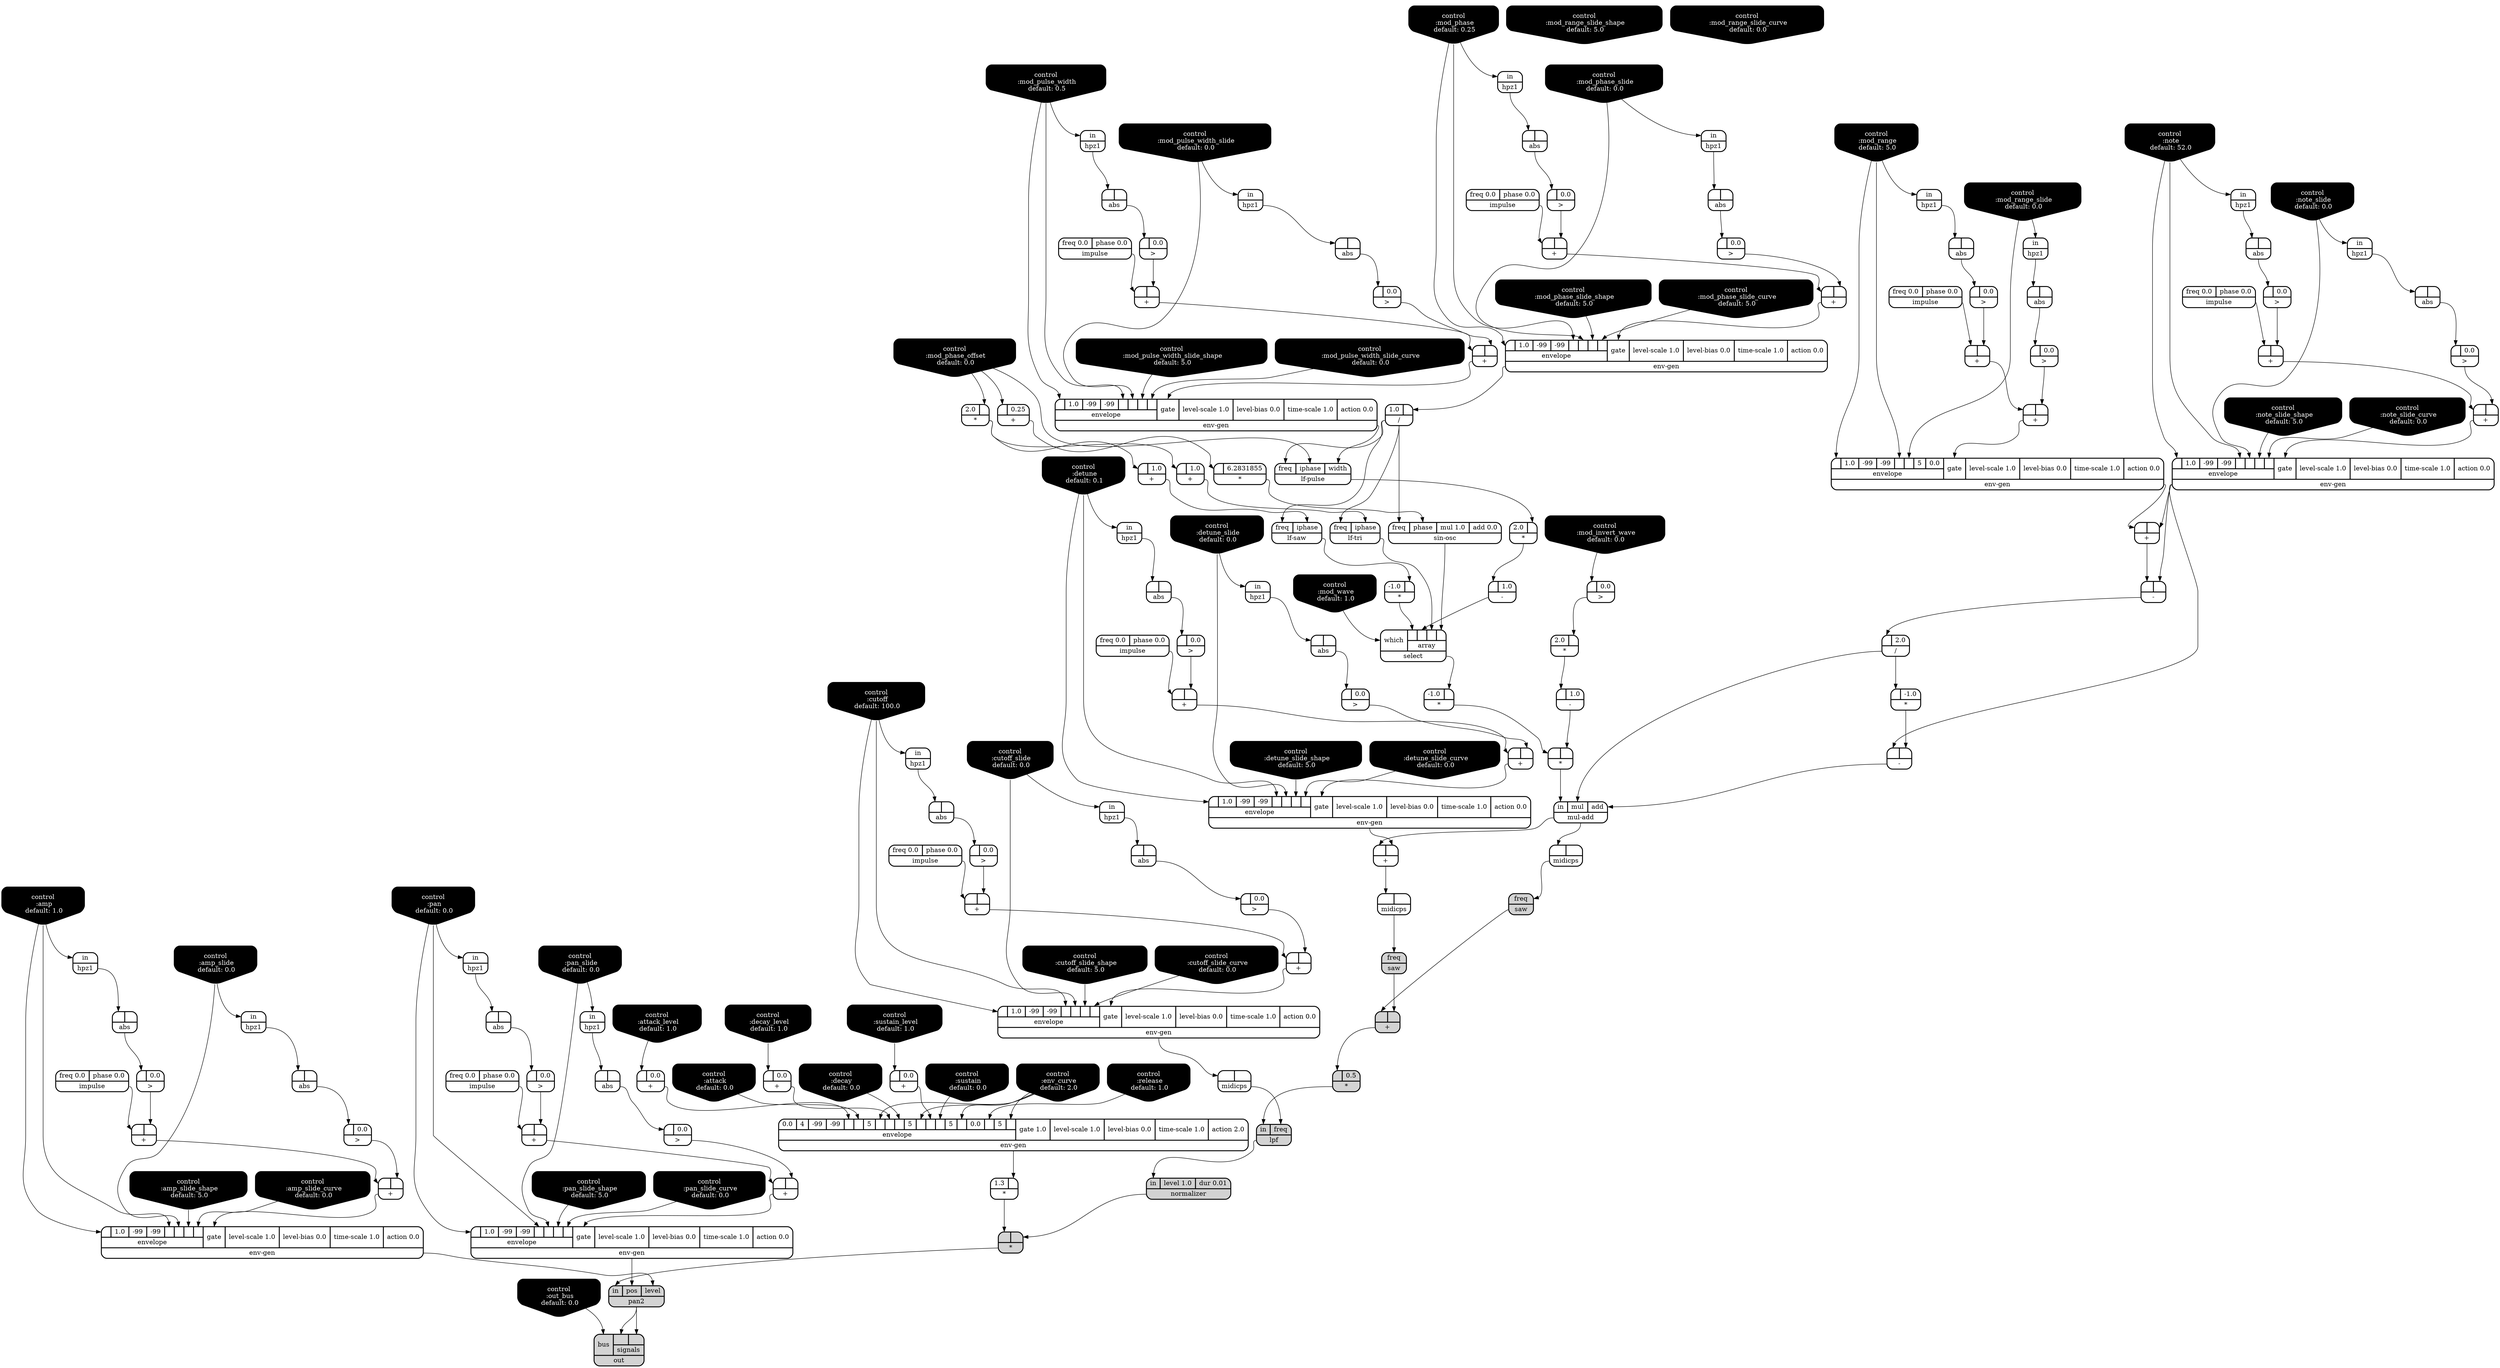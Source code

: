 digraph synthdef {
82 [label = "{{ <a> |<b> -1.0} |<__UG_NAME__>* }" style="bold, rounded" shape=record rankdir=LR];
103 [label = "{{ <a> 2.0|<b> } |<__UG_NAME__>* }" style="bold, rounded" shape=record rankdir=LR];
106 [label = "{{ <a> -1.0|<b> } |<__UG_NAME__>* }" style="bold, rounded" shape=record rankdir=LR];
117 [label = "{{ <a> 2.0|<b> } |<__UG_NAME__>* }" style="bold, rounded" shape=record rankdir=LR];
122 [label = "{{ <a> |<b> 6.2831855} |<__UG_NAME__>* }" style="bold, rounded" shape=record rankdir=LR];
125 [label = "{{ <a> -1.0|<b> } |<__UG_NAME__>* }" style="bold, rounded" shape=record rankdir=LR];
127 [label = "{{ <a> 2.0|<b> } |<__UG_NAME__>* }" style="bold, rounded" shape=record rankdir=LR];
129 [label = "{{ <a> |<b> } |<__UG_NAME__>* }" style="bold, rounded" shape=record rankdir=LR];
157 [label = "{{ <a> 1.3|<b> } |<__UG_NAME__>* }" style="bold, rounded" shape=record rankdir=LR];
158 [label = "{{ <a> |<b> 0.5} |<__UG_NAME__>* }" style="filled, bold, rounded"  shape=record rankdir=LR];
161 [label = "{{ <a> |<b> } |<__UG_NAME__>* }" style="filled, bold, rounded"  shape=record rankdir=LR];
50 [label = "{{ <a> |<b> } |<__UG_NAME__>+ }" style="bold, rounded" shape=record rankdir=LR];
54 [label = "{{ <a> |<b> } |<__UG_NAME__>+ }" style="bold, rounded" shape=record rankdir=LR];
65 [label = "{{ <a> |<b> } |<__UG_NAME__>+ }" style="bold, rounded" shape=record rankdir=LR];
67 [label = "{{ <a> |<b> } |<__UG_NAME__>+ }" style="bold, rounded" shape=record rankdir=LR];
73 [label = "{{ <a> |<b> } |<__UG_NAME__>+ }" style="bold, rounded" shape=record rankdir=LR];
77 [label = "{{ <a> |<b> } |<__UG_NAME__>+ }" style="bold, rounded" shape=record rankdir=LR];
79 [label = "{{ <a> |<b> } |<__UG_NAME__>+ }" style="bold, rounded" shape=record rankdir=LR];
87 [label = "{{ <a> |<b> } |<__UG_NAME__>+ }" style="bold, rounded" shape=record rankdir=LR];
91 [label = "{{ <a> |<b> } |<__UG_NAME__>+ }" style="bold, rounded" shape=record rankdir=LR];
96 [label = "{{ <a> |<b> } |<__UG_NAME__>+ }" style="bold, rounded" shape=record rankdir=LR];
100 [label = "{{ <a> |<b> } |<__UG_NAME__>+ }" style="bold, rounded" shape=record rankdir=LR];
104 [label = "{{ <a> |<b> 1.0} |<__UG_NAME__>+ }" style="bold, rounded" shape=record rankdir=LR];
110 [label = "{{ <a> |<b> } |<__UG_NAME__>+ }" style="bold, rounded" shape=record rankdir=LR];
114 [label = "{{ <a> |<b> } |<__UG_NAME__>+ }" style="bold, rounded" shape=record rankdir=LR];
119 [label = "{{ <a> |<b> 1.0} |<__UG_NAME__>+ }" style="bold, rounded" shape=record rankdir=LR];
121 [label = "{{ <a> |<b> 0.25} |<__UG_NAME__>+ }" style="bold, rounded" shape=record rankdir=LR];
134 [label = "{{ <a> |<b> } |<__UG_NAME__>+ }" style="bold, rounded" shape=record rankdir=LR];
137 [label = "{{ <a> |<b> } |<__UG_NAME__>+ }" style="filled, bold, rounded"  shape=record rankdir=LR];
142 [label = "{{ <a> |<b> } |<__UG_NAME__>+ }" style="bold, rounded" shape=record rankdir=LR];
145 [label = "{{ <a> |<b> } |<__UG_NAME__>+ }" style="bold, rounded" shape=record rankdir=LR];
147 [label = "{{ <a> |<b> 0.0} |<__UG_NAME__>+ }" style="bold, rounded" shape=record rankdir=LR];
148 [label = "{{ <a> |<b> 0.0} |<__UG_NAME__>+ }" style="bold, rounded" shape=record rankdir=LR];
149 [label = "{{ <a> |<b> 0.0} |<__UG_NAME__>+ }" style="bold, rounded" shape=record rankdir=LR];
155 [label = "{{ <a> |<b> } |<__UG_NAME__>+ }" style="bold, rounded" shape=record rankdir=LR];
163 [label = "{{ <a> |<b> } |<__UG_NAME__>+ }" style="bold, rounded" shape=record rankdir=LR];
80 [label = "{{ <a> |<b> } |<__UG_NAME__>- }" style="bold, rounded" shape=record rankdir=LR];
118 [label = "{{ <a> |<b> 1.0} |<__UG_NAME__>- }" style="bold, rounded" shape=record rankdir=LR];
128 [label = "{{ <a> |<b> 1.0} |<__UG_NAME__>- }" style="bold, rounded" shape=record rankdir=LR];
130 [label = "{{ <a> |<b> } |<__UG_NAME__>- }" style="bold, rounded" shape=record rankdir=LR];
81 [label = "{{ <a> |<b> 2.0} |<__UG_NAME__>/ }" style="bold, rounded" shape=record rankdir=LR];
102 [label = "{{ <a> 1.0|<b> } |<__UG_NAME__>/ }" style="bold, rounded" shape=record rankdir=LR];
49 [label = "{{ <a> |<b> 0.0} |<__UG_NAME__>\> }" style="bold, rounded" shape=record rankdir=LR];
53 [label = "{{ <a> |<b> 0.0} |<__UG_NAME__>\> }" style="bold, rounded" shape=record rankdir=LR];
60 [label = "{{ <a> |<b> 0.0} |<__UG_NAME__>\> }" style="bold, rounded" shape=record rankdir=LR];
64 [label = "{{ <a> |<b> 0.0} |<__UG_NAME__>\> }" style="bold, rounded" shape=record rankdir=LR];
66 [label = "{{ <a> |<b> 0.0} |<__UG_NAME__>\> }" style="bold, rounded" shape=record rankdir=LR];
72 [label = "{{ <a> |<b> 0.0} |<__UG_NAME__>\> }" style="bold, rounded" shape=record rankdir=LR];
76 [label = "{{ <a> |<b> 0.0} |<__UG_NAME__>\> }" style="bold, rounded" shape=record rankdir=LR];
86 [label = "{{ <a> |<b> 0.0} |<__UG_NAME__>\> }" style="bold, rounded" shape=record rankdir=LR];
90 [label = "{{ <a> |<b> 0.0} |<__UG_NAME__>\> }" style="bold, rounded" shape=record rankdir=LR];
95 [label = "{{ <a> |<b> 0.0} |<__UG_NAME__>\> }" style="bold, rounded" shape=record rankdir=LR];
99 [label = "{{ <a> |<b> 0.0} |<__UG_NAME__>\> }" style="bold, rounded" shape=record rankdir=LR];
109 [label = "{{ <a> |<b> 0.0} |<__UG_NAME__>\> }" style="bold, rounded" shape=record rankdir=LR];
113 [label = "{{ <a> |<b> 0.0} |<__UG_NAME__>\> }" style="bold, rounded" shape=record rankdir=LR];
126 [label = "{{ <a> |<b> 0.0} |<__UG_NAME__>\> }" style="bold, rounded" shape=record rankdir=LR];
141 [label = "{{ <a> |<b> 0.0} |<__UG_NAME__>\> }" style="bold, rounded" shape=record rankdir=LR];
154 [label = "{{ <a> |<b> 0.0} |<__UG_NAME__>\> }" style="bold, rounded" shape=record rankdir=LR];
162 [label = "{{ <a> |<b> 0.0} |<__UG_NAME__>\> }" style="bold, rounded" shape=record rankdir=LR];
48 [label = "{{ <a> |<b> } |<__UG_NAME__>abs }" style="bold, rounded" shape=record rankdir=LR];
52 [label = "{{ <a> |<b> } |<__UG_NAME__>abs }" style="bold, rounded" shape=record rankdir=LR];
57 [label = "{{ <a> |<b> } |<__UG_NAME__>abs }" style="bold, rounded" shape=record rankdir=LR];
59 [label = "{{ <a> |<b> } |<__UG_NAME__>abs }" style="bold, rounded" shape=record rankdir=LR];
63 [label = "{{ <a> |<b> } |<__UG_NAME__>abs }" style="bold, rounded" shape=record rankdir=LR];
71 [label = "{{ <a> |<b> } |<__UG_NAME__>abs }" style="bold, rounded" shape=record rankdir=LR];
75 [label = "{{ <a> |<b> } |<__UG_NAME__>abs }" style="bold, rounded" shape=record rankdir=LR];
85 [label = "{{ <a> |<b> } |<__UG_NAME__>abs }" style="bold, rounded" shape=record rankdir=LR];
89 [label = "{{ <a> |<b> } |<__UG_NAME__>abs }" style="bold, rounded" shape=record rankdir=LR];
94 [label = "{{ <a> |<b> } |<__UG_NAME__>abs }" style="bold, rounded" shape=record rankdir=LR];
98 [label = "{{ <a> |<b> } |<__UG_NAME__>abs }" style="bold, rounded" shape=record rankdir=LR];
108 [label = "{{ <a> |<b> } |<__UG_NAME__>abs }" style="bold, rounded" shape=record rankdir=LR];
112 [label = "{{ <a> |<b> } |<__UG_NAME__>abs }" style="bold, rounded" shape=record rankdir=LR];
140 [label = "{{ <a> |<b> } |<__UG_NAME__>abs }" style="bold, rounded" shape=record rankdir=LR];
144 [label = "{{ <a> |<b> } |<__UG_NAME__>abs }" style="bold, rounded" shape=record rankdir=LR];
152 [label = "{{ <a> |<b> } |<__UG_NAME__>abs }" style="bold, rounded" shape=record rankdir=LR];
0 [label = "control
 :note
 default: 52.0" shape=invhouse style="rounded, filled, bold" fillcolor=black fontcolor=white ]; 
1 [label = "control
 :note_slide
 default: 0.0" shape=invhouse style="rounded, filled, bold" fillcolor=black fontcolor=white ]; 
2 [label = "control
 :note_slide_shape
 default: 5.0" shape=invhouse style="rounded, filled, bold" fillcolor=black fontcolor=white ]; 
3 [label = "control
 :note_slide_curve
 default: 0.0" shape=invhouse style="rounded, filled, bold" fillcolor=black fontcolor=white ]; 
4 [label = "control
 :amp
 default: 1.0" shape=invhouse style="rounded, filled, bold" fillcolor=black fontcolor=white ]; 
5 [label = "control
 :amp_slide
 default: 0.0" shape=invhouse style="rounded, filled, bold" fillcolor=black fontcolor=white ]; 
6 [label = "control
 :amp_slide_shape
 default: 5.0" shape=invhouse style="rounded, filled, bold" fillcolor=black fontcolor=white ]; 
7 [label = "control
 :amp_slide_curve
 default: 0.0" shape=invhouse style="rounded, filled, bold" fillcolor=black fontcolor=white ]; 
8 [label = "control
 :pan
 default: 0.0" shape=invhouse style="rounded, filled, bold" fillcolor=black fontcolor=white ]; 
9 [label = "control
 :pan_slide
 default: 0.0" shape=invhouse style="rounded, filled, bold" fillcolor=black fontcolor=white ]; 
10 [label = "control
 :pan_slide_shape
 default: 5.0" shape=invhouse style="rounded, filled, bold" fillcolor=black fontcolor=white ]; 
11 [label = "control
 :pan_slide_curve
 default: 0.0" shape=invhouse style="rounded, filled, bold" fillcolor=black fontcolor=white ]; 
12 [label = "control
 :attack
 default: 0.0" shape=invhouse style="rounded, filled, bold" fillcolor=black fontcolor=white ]; 
13 [label = "control
 :decay
 default: 0.0" shape=invhouse style="rounded, filled, bold" fillcolor=black fontcolor=white ]; 
14 [label = "control
 :sustain
 default: 0.0" shape=invhouse style="rounded, filled, bold" fillcolor=black fontcolor=white ]; 
15 [label = "control
 :release
 default: 1.0" shape=invhouse style="rounded, filled, bold" fillcolor=black fontcolor=white ]; 
16 [label = "control
 :attack_level
 default: 1.0" shape=invhouse style="rounded, filled, bold" fillcolor=black fontcolor=white ]; 
17 [label = "control
 :decay_level
 default: 1.0" shape=invhouse style="rounded, filled, bold" fillcolor=black fontcolor=white ]; 
18 [label = "control
 :sustain_level
 default: 1.0" shape=invhouse style="rounded, filled, bold" fillcolor=black fontcolor=white ]; 
19 [label = "control
 :env_curve
 default: 2.0" shape=invhouse style="rounded, filled, bold" fillcolor=black fontcolor=white ]; 
20 [label = "control
 :cutoff
 default: 100.0" shape=invhouse style="rounded, filled, bold" fillcolor=black fontcolor=white ]; 
21 [label = "control
 :cutoff_slide
 default: 0.0" shape=invhouse style="rounded, filled, bold" fillcolor=black fontcolor=white ]; 
22 [label = "control
 :cutoff_slide_shape
 default: 5.0" shape=invhouse style="rounded, filled, bold" fillcolor=black fontcolor=white ]; 
23 [label = "control
 :cutoff_slide_curve
 default: 0.0" shape=invhouse style="rounded, filled, bold" fillcolor=black fontcolor=white ]; 
24 [label = "control
 :mod_phase
 default: 0.25" shape=invhouse style="rounded, filled, bold" fillcolor=black fontcolor=white ]; 
25 [label = "control
 :mod_phase_slide
 default: 0.0" shape=invhouse style="rounded, filled, bold" fillcolor=black fontcolor=white ]; 
26 [label = "control
 :mod_phase_slide_shape
 default: 5.0" shape=invhouse style="rounded, filled, bold" fillcolor=black fontcolor=white ]; 
27 [label = "control
 :mod_phase_slide_curve
 default: 5.0" shape=invhouse style="rounded, filled, bold" fillcolor=black fontcolor=white ]; 
28 [label = "control
 :mod_range
 default: 5.0" shape=invhouse style="rounded, filled, bold" fillcolor=black fontcolor=white ]; 
29 [label = "control
 :mod_range_slide
 default: 0.0" shape=invhouse style="rounded, filled, bold" fillcolor=black fontcolor=white ]; 
30 [label = "control
 :mod_range_slide_shape
 default: 5.0" shape=invhouse style="rounded, filled, bold" fillcolor=black fontcolor=white ]; 
31 [label = "control
 :mod_range_slide_curve
 default: 0.0" shape=invhouse style="rounded, filled, bold" fillcolor=black fontcolor=white ]; 
32 [label = "control
 :mod_pulse_width
 default: 0.5" shape=invhouse style="rounded, filled, bold" fillcolor=black fontcolor=white ]; 
33 [label = "control
 :mod_pulse_width_slide
 default: 0.0" shape=invhouse style="rounded, filled, bold" fillcolor=black fontcolor=white ]; 
34 [label = "control
 :mod_pulse_width_slide_shape
 default: 5.0" shape=invhouse style="rounded, filled, bold" fillcolor=black fontcolor=white ]; 
35 [label = "control
 :mod_pulse_width_slide_curve
 default: 0.0" shape=invhouse style="rounded, filled, bold" fillcolor=black fontcolor=white ]; 
36 [label = "control
 :mod_phase_offset
 default: 0.0" shape=invhouse style="rounded, filled, bold" fillcolor=black fontcolor=white ]; 
37 [label = "control
 :mod_wave
 default: 1.0" shape=invhouse style="rounded, filled, bold" fillcolor=black fontcolor=white ]; 
38 [label = "control
 :mod_invert_wave
 default: 0.0" shape=invhouse style="rounded, filled, bold" fillcolor=black fontcolor=white ]; 
39 [label = "control
 :detune
 default: 0.1" shape=invhouse style="rounded, filled, bold" fillcolor=black fontcolor=white ]; 
40 [label = "control
 :detune_slide
 default: 0.0" shape=invhouse style="rounded, filled, bold" fillcolor=black fontcolor=white ]; 
41 [label = "control
 :detune_slide_shape
 default: 5.0" shape=invhouse style="rounded, filled, bold" fillcolor=black fontcolor=white ]; 
42 [label = "control
 :detune_slide_curve
 default: 0.0" shape=invhouse style="rounded, filled, bold" fillcolor=black fontcolor=white ]; 
43 [label = "control
 :out_bus
 default: 0.0" shape=invhouse style="rounded, filled, bold" fillcolor=black fontcolor=white ]; 
55 [label = "{{ {{<envelope___control___0>|1.0|-99|-99|<envelope___control___4>|<envelope___control___5>|<envelope___control___6>|<envelope___control___7>}|envelope}|<gate> gate|<level____scale> level-scale 1.0|<level____bias> level-bias 0.0|<time____scale> time-scale 1.0|<action> action 0.0} |<__UG_NAME__>env-gen }" style="bold, rounded" shape=record rankdir=LR];
68 [label = "{{ {{<envelope___control___0>|1.0|-99|-99|<envelope___control___4>|<envelope___control___5>|5|0.0}|envelope}|<gate> gate|<level____scale> level-scale 1.0|<level____bias> level-bias 0.0|<time____scale> time-scale 1.0|<action> action 0.0} |<__UG_NAME__>env-gen }" style="bold, rounded" shape=record rankdir=LR];
78 [label = "{{ {{<envelope___control___0>|1.0|-99|-99|<envelope___control___4>|<envelope___control___5>|<envelope___control___6>|<envelope___control___7>}|envelope}|<gate> gate|<level____scale> level-scale 1.0|<level____bias> level-bias 0.0|<time____scale> time-scale 1.0|<action> action 0.0} |<__UG_NAME__>env-gen }" style="bold, rounded" shape=record rankdir=LR];
92 [label = "{{ {{<envelope___control___0>|1.0|-99|-99|<envelope___control___4>|<envelope___control___5>|<envelope___control___6>|<envelope___control___7>}|envelope}|<gate> gate|<level____scale> level-scale 1.0|<level____bias> level-bias 0.0|<time____scale> time-scale 1.0|<action> action 0.0} |<__UG_NAME__>env-gen }" style="bold, rounded" shape=record rankdir=LR];
101 [label = "{{ {{<envelope___control___0>|1.0|-99|-99|<envelope___control___4>|<envelope___control___5>|<envelope___control___6>|<envelope___control___7>}|envelope}|<gate> gate|<level____scale> level-scale 1.0|<level____bias> level-bias 0.0|<time____scale> time-scale 1.0|<action> action 0.0} |<__UG_NAME__>env-gen }" style="bold, rounded" shape=record rankdir=LR];
115 [label = "{{ {{<envelope___control___0>|1.0|-99|-99|<envelope___control___4>|<envelope___control___5>|<envelope___control___6>|<envelope___control___7>}|envelope}|<gate> gate|<level____scale> level-scale 1.0|<level____bias> level-bias 0.0|<time____scale> time-scale 1.0|<action> action 0.0} |<__UG_NAME__>env-gen }" style="bold, rounded" shape=record rankdir=LR];
146 [label = "{{ {{<envelope___control___0>|1.0|-99|-99|<envelope___control___4>|<envelope___control___5>|<envelope___control___6>|<envelope___control___7>}|envelope}|<gate> gate|<level____scale> level-scale 1.0|<level____bias> level-bias 0.0|<time____scale> time-scale 1.0|<action> action 0.0} |<__UG_NAME__>env-gen }" style="bold, rounded" shape=record rankdir=LR];
150 [label = "{{ {{0.0|4|-99|-99|<envelope___binary____op____u____gen___4>|<envelope___control___5>|5|<envelope___control___7>|<envelope___binary____op____u____gen___8>|<envelope___control___9>|5|<envelope___control___11>|<envelope___binary____op____u____gen___12>|<envelope___control___13>|5|<envelope___control___15>|0.0|<envelope___control___17>|5|<envelope___control___19>}|envelope}|<gate> gate 1.0|<level____scale> level-scale 1.0|<level____bias> level-bias 0.0|<time____scale> time-scale 1.0|<action> action 2.0} |<__UG_NAME__>env-gen }" style="bold, rounded" shape=record rankdir=LR];
164 [label = "{{ {{<envelope___control___0>|1.0|-99|-99|<envelope___control___4>|<envelope___control___5>|<envelope___control___6>|<envelope___control___7>}|envelope}|<gate> gate|<level____scale> level-scale 1.0|<level____bias> level-bias 0.0|<time____scale> time-scale 1.0|<action> action 0.0} |<__UG_NAME__>env-gen }" style="bold, rounded" shape=record rankdir=LR];
47 [label = "{{ <in> in} |<__UG_NAME__>hpz1 }" style="bold, rounded" shape=record rankdir=LR];
51 [label = "{{ <in> in} |<__UG_NAME__>hpz1 }" style="bold, rounded" shape=record rankdir=LR];
56 [label = "{{ <in> in} |<__UG_NAME__>hpz1 }" style="bold, rounded" shape=record rankdir=LR];
58 [label = "{{ <in> in} |<__UG_NAME__>hpz1 }" style="bold, rounded" shape=record rankdir=LR];
62 [label = "{{ <in> in} |<__UG_NAME__>hpz1 }" style="bold, rounded" shape=record rankdir=LR];
70 [label = "{{ <in> in} |<__UG_NAME__>hpz1 }" style="bold, rounded" shape=record rankdir=LR];
74 [label = "{{ <in> in} |<__UG_NAME__>hpz1 }" style="bold, rounded" shape=record rankdir=LR];
84 [label = "{{ <in> in} |<__UG_NAME__>hpz1 }" style="bold, rounded" shape=record rankdir=LR];
88 [label = "{{ <in> in} |<__UG_NAME__>hpz1 }" style="bold, rounded" shape=record rankdir=LR];
93 [label = "{{ <in> in} |<__UG_NAME__>hpz1 }" style="bold, rounded" shape=record rankdir=LR];
97 [label = "{{ <in> in} |<__UG_NAME__>hpz1 }" style="bold, rounded" shape=record rankdir=LR];
107 [label = "{{ <in> in} |<__UG_NAME__>hpz1 }" style="bold, rounded" shape=record rankdir=LR];
111 [label = "{{ <in> in} |<__UG_NAME__>hpz1 }" style="bold, rounded" shape=record rankdir=LR];
139 [label = "{{ <in> in} |<__UG_NAME__>hpz1 }" style="bold, rounded" shape=record rankdir=LR];
143 [label = "{{ <in> in} |<__UG_NAME__>hpz1 }" style="bold, rounded" shape=record rankdir=LR];
151 [label = "{{ <in> in} |<__UG_NAME__>hpz1 }" style="bold, rounded" shape=record rankdir=LR];
44 [label = "{{ <freq> freq 0.0|<phase> phase 0.0} |<__UG_NAME__>impulse }" style="bold, rounded" shape=record rankdir=LR];
45 [label = "{{ <freq> freq 0.0|<phase> phase 0.0} |<__UG_NAME__>impulse }" style="bold, rounded" shape=record rankdir=LR];
46 [label = "{{ <freq> freq 0.0|<phase> phase 0.0} |<__UG_NAME__>impulse }" style="bold, rounded" shape=record rankdir=LR];
61 [label = "{{ <freq> freq 0.0|<phase> phase 0.0} |<__UG_NAME__>impulse }" style="bold, rounded" shape=record rankdir=LR];
69 [label = "{{ <freq> freq 0.0|<phase> phase 0.0} |<__UG_NAME__>impulse }" style="bold, rounded" shape=record rankdir=LR];
83 [label = "{{ <freq> freq 0.0|<phase> phase 0.0} |<__UG_NAME__>impulse }" style="bold, rounded" shape=record rankdir=LR];
138 [label = "{{ <freq> freq 0.0|<phase> phase 0.0} |<__UG_NAME__>impulse }" style="bold, rounded" shape=record rankdir=LR];
153 [label = "{{ <freq> freq 0.0|<phase> phase 0.0} |<__UG_NAME__>impulse }" style="bold, rounded" shape=record rankdir=LR];
116 [label = "{{ <freq> freq|<iphase> iphase|<width> width} |<__UG_NAME__>lf-pulse }" style="bold, rounded" shape=record rankdir=LR];
105 [label = "{{ <freq> freq|<iphase> iphase} |<__UG_NAME__>lf-saw }" style="bold, rounded" shape=record rankdir=LR];
120 [label = "{{ <freq> freq|<iphase> iphase} |<__UG_NAME__>lf-tri }" style="bold, rounded" shape=record rankdir=LR];
159 [label = "{{ <in> in|<freq> freq} |<__UG_NAME__>lpf }" style="filled, bold, rounded"  shape=record rankdir=LR];
132 [label = "{{ <a> |<b> } |<__UG_NAME__>midicps }" style="bold, rounded" shape=record rankdir=LR];
135 [label = "{{ <a> |<b> } |<__UG_NAME__>midicps }" style="bold, rounded" shape=record rankdir=LR];
156 [label = "{{ <a> |<b> } |<__UG_NAME__>midicps }" style="bold, rounded" shape=record rankdir=LR];
131 [label = "{{ <in> in|<mul> mul|<add> add} |<__UG_NAME__>mul-add }" style="bold, rounded" shape=record rankdir=LR];
160 [label = "{{ <in> in|<level> level 1.0|<dur> dur 0.01} |<__UG_NAME__>normalizer }" style="filled, bold, rounded"  shape=record rankdir=LR];
166 [label = "{{ <bus> bus|{{<signals___pan2___0>|<signals___pan2___1>}|signals}} |<__UG_NAME__>out }" style="filled, bold, rounded"  shape=record rankdir=LR];
165 [label = "{{ <in> in|<pos> pos|<level> level} |<__UG_NAME__>pan2 }" style="filled, bold, rounded"  shape=record rankdir=LR];
133 [label = "{{ <freq> freq} |<__UG_NAME__>saw }" style="filled, bold, rounded"  shape=record rankdir=LR];
136 [label = "{{ <freq> freq} |<__UG_NAME__>saw }" style="filled, bold, rounded"  shape=record rankdir=LR];
124 [label = "{{ <which> which|{{<array___binary____op____u____gen___0>|<array___binary____op____u____gen___1>|<array___lf____tri___2>|<array___sin____osc___3>}|array}} |<__UG_NAME__>select }" style="bold, rounded" shape=record rankdir=LR];
123 [label = "{{ <freq> freq|<phase> phase|<mul> mul 1.0|<add> add 0.0} |<__UG_NAME__>sin-osc }" style="bold, rounded" shape=record rankdir=LR];

81:__UG_NAME__ -> 82:a ;
36:__UG_NAME__ -> 103:b ;
105:__UG_NAME__ -> 106:b ;
116:__UG_NAME__ -> 117:b ;
121:__UG_NAME__ -> 122:a ;
124:__UG_NAME__ -> 125:b ;
126:__UG_NAME__ -> 127:b ;
128:__UG_NAME__ -> 129:b ;
125:__UG_NAME__ -> 129:a ;
150:__UG_NAME__ -> 157:b ;
137:__UG_NAME__ -> 158:a ;
160:__UG_NAME__ -> 161:b ;
157:__UG_NAME__ -> 161:a ;
49:__UG_NAME__ -> 50:b ;
46:__UG_NAME__ -> 50:a ;
53:__UG_NAME__ -> 54:b ;
50:__UG_NAME__ -> 54:a ;
64:__UG_NAME__ -> 65:b ;
61:__UG_NAME__ -> 65:a ;
66:__UG_NAME__ -> 67:b ;
65:__UG_NAME__ -> 67:a ;
72:__UG_NAME__ -> 73:b ;
69:__UG_NAME__ -> 73:a ;
76:__UG_NAME__ -> 77:b ;
73:__UG_NAME__ -> 77:a ;
78:__UG_NAME__ -> 79:b ;
68:__UG_NAME__ -> 79:a ;
86:__UG_NAME__ -> 87:b ;
83:__UG_NAME__ -> 87:a ;
90:__UG_NAME__ -> 91:b ;
87:__UG_NAME__ -> 91:a ;
60:__UG_NAME__ -> 96:b ;
44:__UG_NAME__ -> 96:a ;
99:__UG_NAME__ -> 100:b ;
96:__UG_NAME__ -> 100:a ;
103:__UG_NAME__ -> 104:a ;
109:__UG_NAME__ -> 110:b ;
45:__UG_NAME__ -> 110:a ;
113:__UG_NAME__ -> 114:b ;
110:__UG_NAME__ -> 114:a ;
103:__UG_NAME__ -> 119:a ;
36:__UG_NAME__ -> 121:a ;
55:__UG_NAME__ -> 134:b ;
131:__UG_NAME__ -> 134:a ;
136:__UG_NAME__ -> 137:b ;
133:__UG_NAME__ -> 137:a ;
141:__UG_NAME__ -> 142:b ;
138:__UG_NAME__ -> 142:a ;
95:__UG_NAME__ -> 145:b ;
142:__UG_NAME__ -> 145:a ;
16:__UG_NAME__ -> 147:a ;
17:__UG_NAME__ -> 148:a ;
18:__UG_NAME__ -> 149:a ;
154:__UG_NAME__ -> 155:b ;
153:__UG_NAME__ -> 155:a ;
162:__UG_NAME__ -> 163:b ;
155:__UG_NAME__ -> 163:a ;
78:__UG_NAME__ -> 80:b ;
79:__UG_NAME__ -> 80:a ;
117:__UG_NAME__ -> 118:a ;
127:__UG_NAME__ -> 128:a ;
82:__UG_NAME__ -> 130:b ;
78:__UG_NAME__ -> 130:a ;
80:__UG_NAME__ -> 81:a ;
101:__UG_NAME__ -> 102:b ;
48:__UG_NAME__ -> 49:a ;
52:__UG_NAME__ -> 53:a ;
59:__UG_NAME__ -> 60:a ;
63:__UG_NAME__ -> 64:a ;
57:__UG_NAME__ -> 66:a ;
71:__UG_NAME__ -> 72:a ;
75:__UG_NAME__ -> 76:a ;
85:__UG_NAME__ -> 86:a ;
89:__UG_NAME__ -> 90:a ;
94:__UG_NAME__ -> 95:a ;
98:__UG_NAME__ -> 99:a ;
108:__UG_NAME__ -> 109:a ;
112:__UG_NAME__ -> 113:a ;
38:__UG_NAME__ -> 126:a ;
140:__UG_NAME__ -> 141:a ;
144:__UG_NAME__ -> 154:a ;
152:__UG_NAME__ -> 162:a ;
47:__UG_NAME__ -> 48:a ;
51:__UG_NAME__ -> 52:a ;
56:__UG_NAME__ -> 57:a ;
58:__UG_NAME__ -> 59:a ;
62:__UG_NAME__ -> 63:a ;
70:__UG_NAME__ -> 71:a ;
74:__UG_NAME__ -> 75:a ;
84:__UG_NAME__ -> 85:a ;
88:__UG_NAME__ -> 89:a ;
93:__UG_NAME__ -> 94:a ;
97:__UG_NAME__ -> 98:a ;
107:__UG_NAME__ -> 108:a ;
111:__UG_NAME__ -> 112:a ;
139:__UG_NAME__ -> 140:a ;
143:__UG_NAME__ -> 144:a ;
151:__UG_NAME__ -> 152:a ;
54:__UG_NAME__ -> 55:gate ;
39:__UG_NAME__ -> 55:envelope___control___0 ;
39:__UG_NAME__ -> 55:envelope___control___4 ;
40:__UG_NAME__ -> 55:envelope___control___5 ;
41:__UG_NAME__ -> 55:envelope___control___6 ;
42:__UG_NAME__ -> 55:envelope___control___7 ;
67:__UG_NAME__ -> 68:gate ;
28:__UG_NAME__ -> 68:envelope___control___0 ;
28:__UG_NAME__ -> 68:envelope___control___4 ;
29:__UG_NAME__ -> 68:envelope___control___5 ;
77:__UG_NAME__ -> 78:gate ;
0:__UG_NAME__ -> 78:envelope___control___0 ;
0:__UG_NAME__ -> 78:envelope___control___4 ;
1:__UG_NAME__ -> 78:envelope___control___5 ;
2:__UG_NAME__ -> 78:envelope___control___6 ;
3:__UG_NAME__ -> 78:envelope___control___7 ;
91:__UG_NAME__ -> 92:gate ;
20:__UG_NAME__ -> 92:envelope___control___0 ;
20:__UG_NAME__ -> 92:envelope___control___4 ;
21:__UG_NAME__ -> 92:envelope___control___5 ;
22:__UG_NAME__ -> 92:envelope___control___6 ;
23:__UG_NAME__ -> 92:envelope___control___7 ;
100:__UG_NAME__ -> 101:gate ;
24:__UG_NAME__ -> 101:envelope___control___0 ;
24:__UG_NAME__ -> 101:envelope___control___4 ;
25:__UG_NAME__ -> 101:envelope___control___5 ;
26:__UG_NAME__ -> 101:envelope___control___6 ;
27:__UG_NAME__ -> 101:envelope___control___7 ;
114:__UG_NAME__ -> 115:gate ;
32:__UG_NAME__ -> 115:envelope___control___0 ;
32:__UG_NAME__ -> 115:envelope___control___4 ;
33:__UG_NAME__ -> 115:envelope___control___5 ;
34:__UG_NAME__ -> 115:envelope___control___6 ;
35:__UG_NAME__ -> 115:envelope___control___7 ;
145:__UG_NAME__ -> 146:gate ;
4:__UG_NAME__ -> 146:envelope___control___0 ;
4:__UG_NAME__ -> 146:envelope___control___4 ;
5:__UG_NAME__ -> 146:envelope___control___5 ;
6:__UG_NAME__ -> 146:envelope___control___6 ;
7:__UG_NAME__ -> 146:envelope___control___7 ;
147:__UG_NAME__ -> 150:envelope___binary____op____u____gen___4 ;
12:__UG_NAME__ -> 150:envelope___control___5 ;
19:__UG_NAME__ -> 150:envelope___control___7 ;
148:__UG_NAME__ -> 150:envelope___binary____op____u____gen___8 ;
13:__UG_NAME__ -> 150:envelope___control___9 ;
19:__UG_NAME__ -> 150:envelope___control___11 ;
149:__UG_NAME__ -> 150:envelope___binary____op____u____gen___12 ;
14:__UG_NAME__ -> 150:envelope___control___13 ;
19:__UG_NAME__ -> 150:envelope___control___15 ;
15:__UG_NAME__ -> 150:envelope___control___17 ;
19:__UG_NAME__ -> 150:envelope___control___19 ;
163:__UG_NAME__ -> 164:gate ;
8:__UG_NAME__ -> 164:envelope___control___0 ;
8:__UG_NAME__ -> 164:envelope___control___4 ;
9:__UG_NAME__ -> 164:envelope___control___5 ;
10:__UG_NAME__ -> 164:envelope___control___6 ;
11:__UG_NAME__ -> 164:envelope___control___7 ;
39:__UG_NAME__ -> 47:in ;
40:__UG_NAME__ -> 51:in ;
29:__UG_NAME__ -> 56:in ;
24:__UG_NAME__ -> 58:in ;
28:__UG_NAME__ -> 62:in ;
0:__UG_NAME__ -> 70:in ;
1:__UG_NAME__ -> 74:in ;
20:__UG_NAME__ -> 84:in ;
21:__UG_NAME__ -> 88:in ;
5:__UG_NAME__ -> 93:in ;
25:__UG_NAME__ -> 97:in ;
32:__UG_NAME__ -> 107:in ;
33:__UG_NAME__ -> 111:in ;
4:__UG_NAME__ -> 139:in ;
8:__UG_NAME__ -> 143:in ;
9:__UG_NAME__ -> 151:in ;
115:__UG_NAME__ -> 116:width ;
36:__UG_NAME__ -> 116:iphase ;
102:__UG_NAME__ -> 116:freq ;
104:__UG_NAME__ -> 105:iphase ;
102:__UG_NAME__ -> 105:freq ;
119:__UG_NAME__ -> 120:iphase ;
102:__UG_NAME__ -> 120:freq ;
156:__UG_NAME__ -> 159:freq ;
158:__UG_NAME__ -> 159:in ;
131:__UG_NAME__ -> 132:a ;
134:__UG_NAME__ -> 135:a ;
92:__UG_NAME__ -> 156:a ;
130:__UG_NAME__ -> 131:add ;
81:__UG_NAME__ -> 131:mul ;
129:__UG_NAME__ -> 131:in ;
159:__UG_NAME__ -> 160:in ;
165:__UG_NAME__ -> 166:signals___pan2___0 ;
165:__UG_NAME__ -> 166:signals___pan2___1 ;
43:__UG_NAME__ -> 166:bus ;
146:__UG_NAME__ -> 165:level ;
164:__UG_NAME__ -> 165:pos ;
161:__UG_NAME__ -> 165:in ;
132:__UG_NAME__ -> 133:freq ;
135:__UG_NAME__ -> 136:freq ;
106:__UG_NAME__ -> 124:array___binary____op____u____gen___0 ;
118:__UG_NAME__ -> 124:array___binary____op____u____gen___1 ;
120:__UG_NAME__ -> 124:array___lf____tri___2 ;
123:__UG_NAME__ -> 124:array___sin____osc___3 ;
37:__UG_NAME__ -> 124:which ;
122:__UG_NAME__ -> 123:phase ;
102:__UG_NAME__ -> 123:freq ;

}